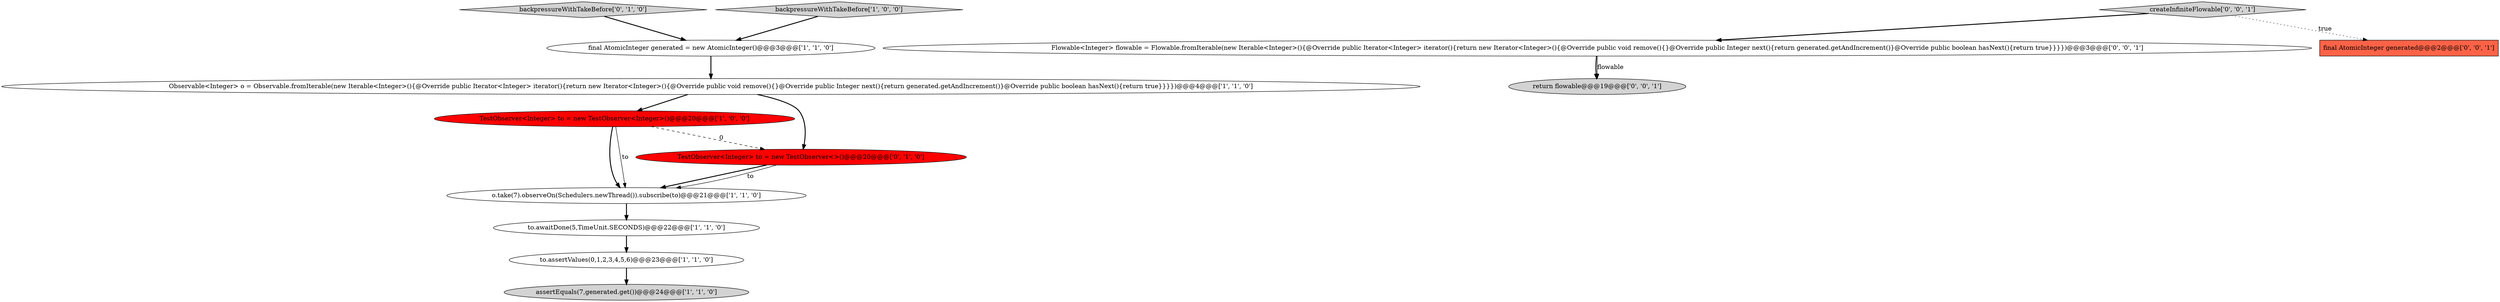 digraph {
6 [style = filled, label = "to.awaitDone(5,TimeUnit.SECONDS)@@@22@@@['1', '1', '0']", fillcolor = white, shape = ellipse image = "AAA0AAABBB1BBB"];
4 [style = filled, label = "to.assertValues(0,1,2,3,4,5,6)@@@23@@@['1', '1', '0']", fillcolor = white, shape = ellipse image = "AAA0AAABBB1BBB"];
5 [style = filled, label = "o.take(7).observeOn(Schedulers.newThread()).subscribe(to)@@@21@@@['1', '1', '0']", fillcolor = white, shape = ellipse image = "AAA0AAABBB1BBB"];
11 [style = filled, label = "Flowable<Integer> flowable = Flowable.fromIterable(new Iterable<Integer>(){@Override public Iterator<Integer> iterator(){return new Iterator<Integer>(){@Override public void remove(){}@Override public Integer next(){return generated.getAndIncrement()}@Override public boolean hasNext(){return true}}}})@@@3@@@['0', '0', '1']", fillcolor = white, shape = ellipse image = "AAA0AAABBB3BBB"];
0 [style = filled, label = "Observable<Integer> o = Observable.fromIterable(new Iterable<Integer>(){@Override public Iterator<Integer> iterator(){return new Iterator<Integer>(){@Override public void remove(){}@Override public Integer next(){return generated.getAndIncrement()}@Override public boolean hasNext(){return true}}}})@@@4@@@['1', '1', '0']", fillcolor = white, shape = ellipse image = "AAA0AAABBB1BBB"];
8 [style = filled, label = "backpressureWithTakeBefore['0', '1', '0']", fillcolor = lightgray, shape = diamond image = "AAA0AAABBB2BBB"];
1 [style = filled, label = "TestObserver<Integer> to = new TestObserver<Integer>()@@@20@@@['1', '0', '0']", fillcolor = red, shape = ellipse image = "AAA1AAABBB1BBB"];
12 [style = filled, label = "final AtomicInteger generated@@@2@@@['0', '0', '1']", fillcolor = tomato, shape = box image = "AAA0AAABBB3BBB"];
2 [style = filled, label = "final AtomicInteger generated = new AtomicInteger()@@@3@@@['1', '1', '0']", fillcolor = white, shape = ellipse image = "AAA0AAABBB1BBB"];
10 [style = filled, label = "return flowable@@@19@@@['0', '0', '1']", fillcolor = lightgray, shape = ellipse image = "AAA0AAABBB3BBB"];
7 [style = filled, label = "backpressureWithTakeBefore['1', '0', '0']", fillcolor = lightgray, shape = diamond image = "AAA0AAABBB1BBB"];
9 [style = filled, label = "TestObserver<Integer> to = new TestObserver<>()@@@20@@@['0', '1', '0']", fillcolor = red, shape = ellipse image = "AAA1AAABBB2BBB"];
3 [style = filled, label = "assertEquals(7,generated.get())@@@24@@@['1', '1', '0']", fillcolor = lightgray, shape = ellipse image = "AAA0AAABBB1BBB"];
13 [style = filled, label = "createInfiniteFlowable['0', '0', '1']", fillcolor = lightgray, shape = diamond image = "AAA0AAABBB3BBB"];
1->5 [style = bold, label=""];
9->5 [style = bold, label=""];
6->4 [style = bold, label=""];
4->3 [style = bold, label=""];
1->5 [style = solid, label="to"];
0->9 [style = bold, label=""];
2->0 [style = bold, label=""];
1->9 [style = dashed, label="0"];
5->6 [style = bold, label=""];
8->2 [style = bold, label=""];
13->12 [style = dotted, label="true"];
11->10 [style = bold, label=""];
7->2 [style = bold, label=""];
0->1 [style = bold, label=""];
13->11 [style = bold, label=""];
9->5 [style = solid, label="to"];
11->10 [style = solid, label="flowable"];
}
